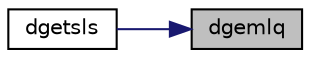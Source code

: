 digraph "dgemlq"
{
 // LATEX_PDF_SIZE
  edge [fontname="Helvetica",fontsize="10",labelfontname="Helvetica",labelfontsize="10"];
  node [fontname="Helvetica",fontsize="10",shape=record];
  rankdir="RL";
  Node1 [label="dgemlq",height=0.2,width=0.4,color="black", fillcolor="grey75", style="filled", fontcolor="black",tooltip="DGEMLQ"];
  Node1 -> Node2 [dir="back",color="midnightblue",fontsize="10",style="solid",fontname="Helvetica"];
  Node2 [label="dgetsls",height=0.2,width=0.4,color="black", fillcolor="white", style="filled",URL="$dgetsls_8f.html#a24938f890150242a397e2094fc4643db",tooltip="DGETSLS"];
}
